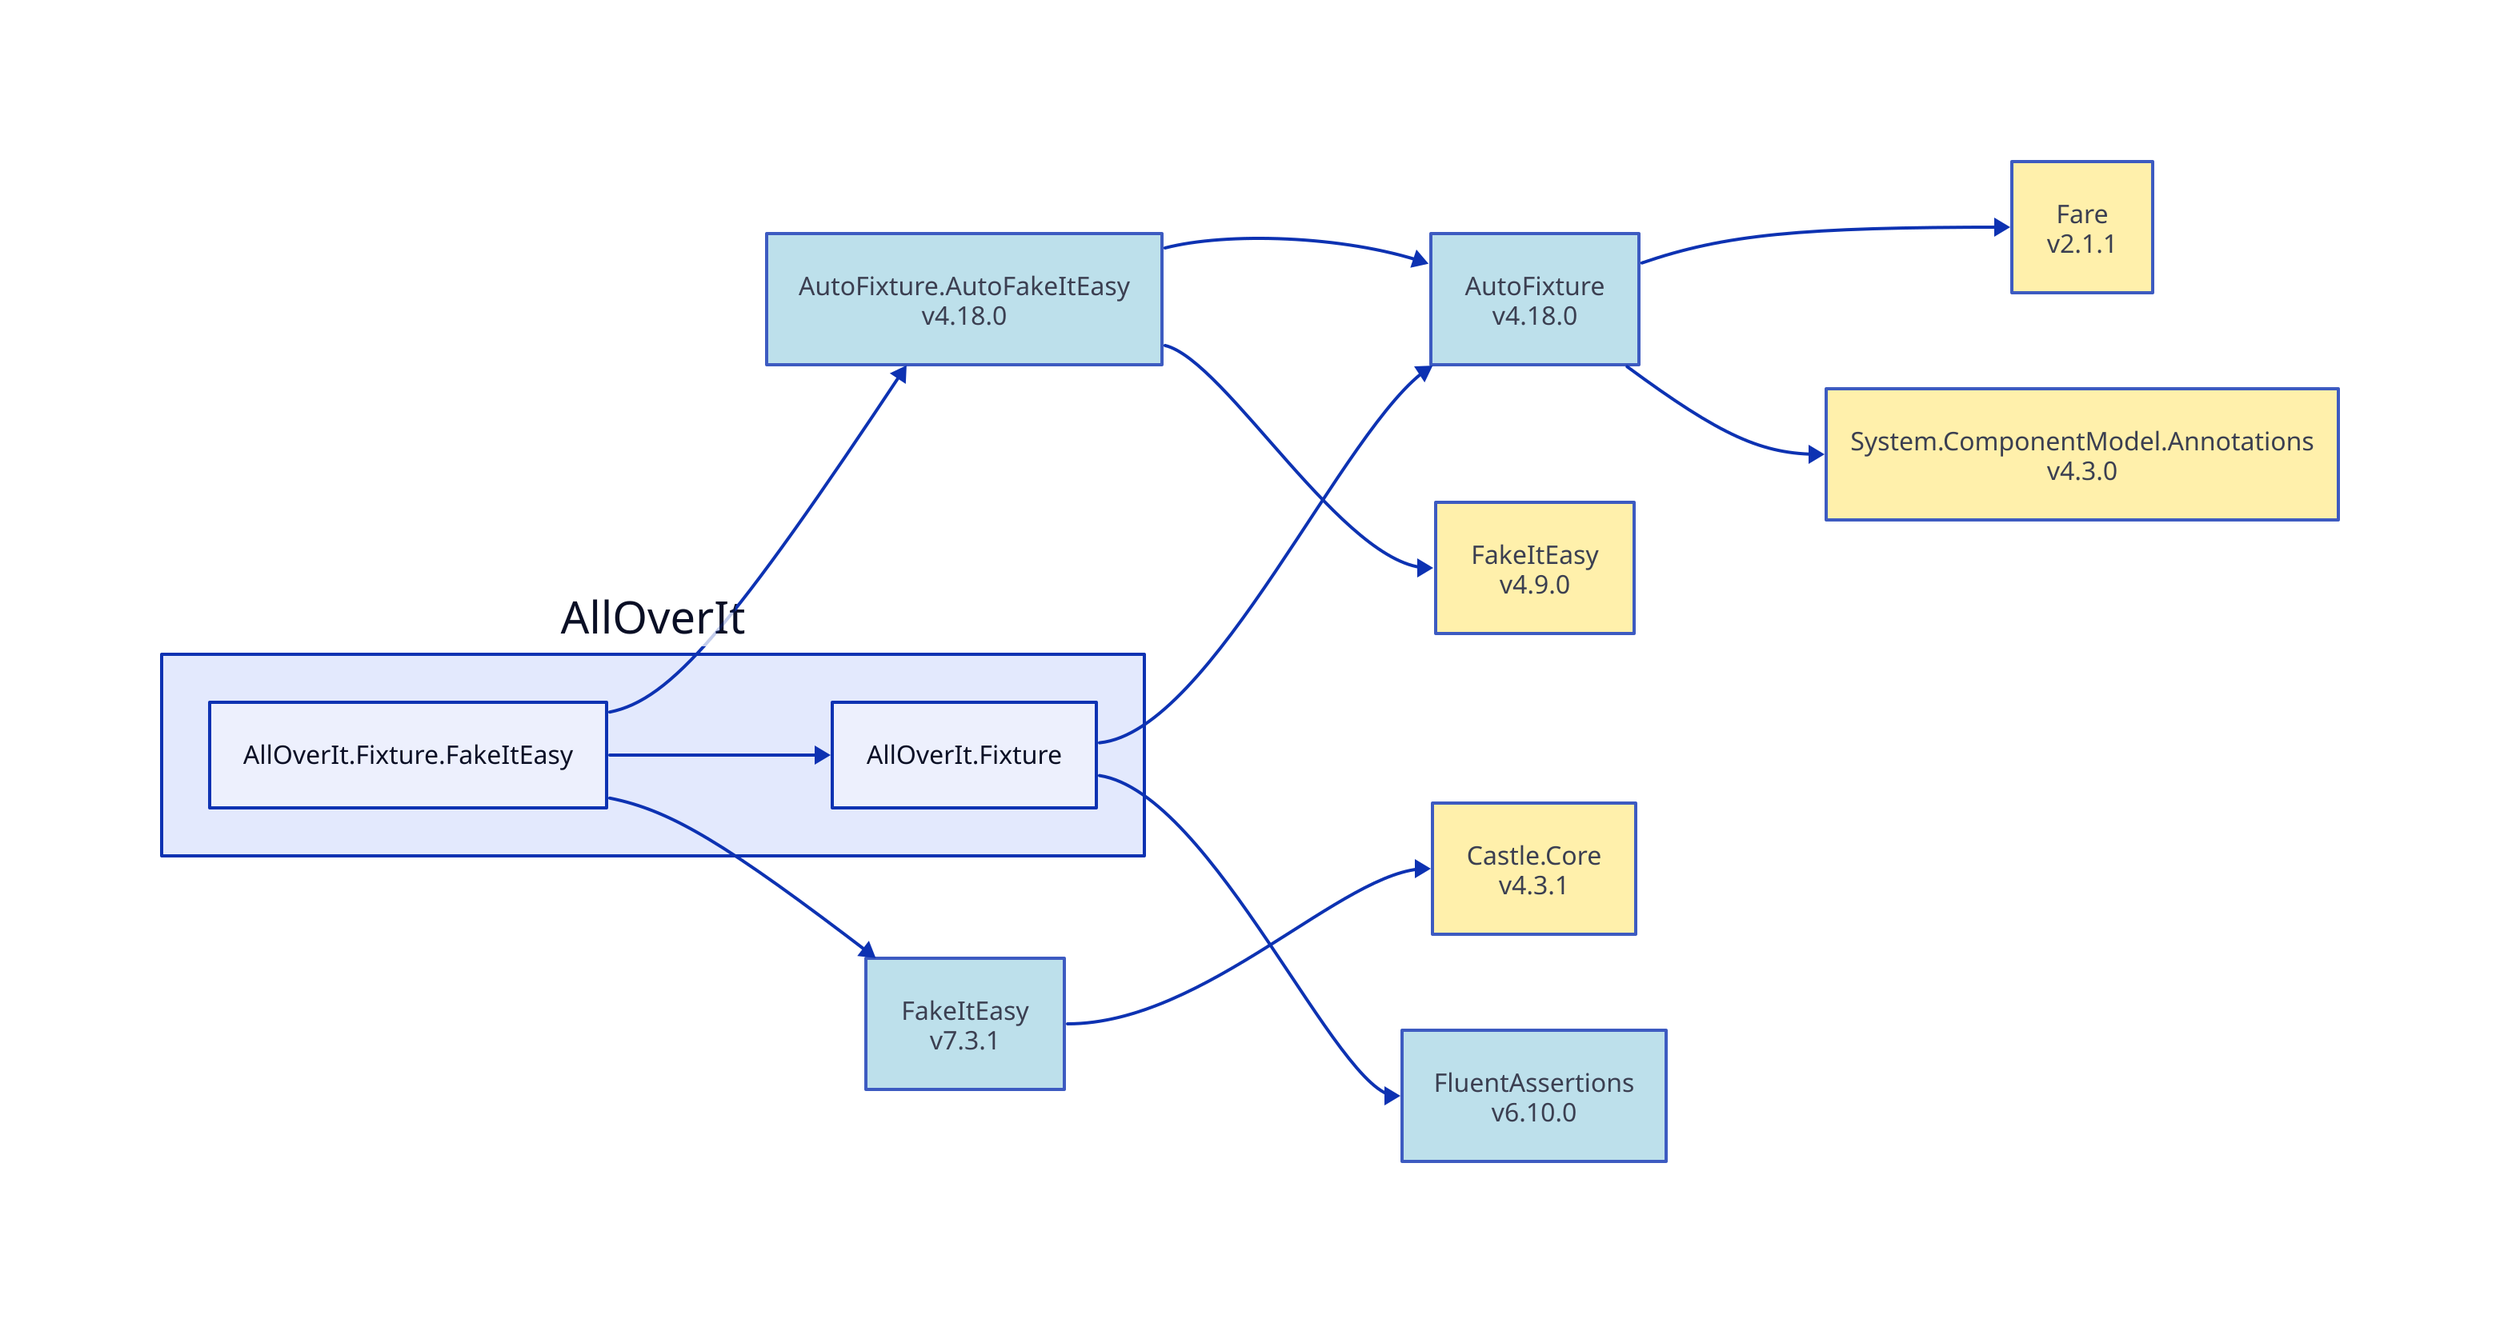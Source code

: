 direction: right

aoi: AllOverIt
aoi.alloverit-fixture-fakeiteasy: AllOverIt.Fixture.FakeItEasy
autofixture-autofakeiteasy_4-18-0: AutoFixture.AutoFakeItEasy\nv4.18.0
autofixture-autofakeiteasy_4-18-0.style.fill: "#ADD8E6"
autofixture-autofakeiteasy_4-18-0.style.opacity: 0.8
autofixture_4-18-0: AutoFixture\nv4.18.0
autofixture_4-18-0.style.fill: "#ADD8E6"
autofixture_4-18-0.style.opacity: 0.8
autofixture_4-18-0 <- autofixture-autofakeiteasy_4-18-0
fakeiteasy_4-9-0: FakeItEasy\nv4.9.0
fakeiteasy_4-9-0.style.fill: "#FFEC96"
fakeiteasy_4-9-0.style.opacity: 0.8
fakeiteasy_4-9-0 <- autofixture-autofakeiteasy_4-18-0
autofixture-autofakeiteasy_4-18-0 <- aoi.alloverit-fixture-fakeiteasy
fakeiteasy_7-3-1: FakeItEasy\nv7.3.1
fakeiteasy_7-3-1.style.fill: "#ADD8E6"
fakeiteasy_7-3-1.style.opacity: 0.8
castle-core_4-3-1: Castle.Core\nv4.3.1
castle-core_4-3-1.style.fill: "#FFEC96"
castle-core_4-3-1.style.opacity: 0.8
castle-core_4-3-1 <- fakeiteasy_7-3-1
fakeiteasy_7-3-1 <- aoi.alloverit-fixture-fakeiteasy
aoi.alloverit-fixture: AllOverIt.Fixture
fare_2-1-1: Fare\nv2.1.1
fare_2-1-1.style.fill: "#FFEC96"
fare_2-1-1.style.opacity: 0.8
fare_2-1-1 <- autofixture_4-18-0
system-componentmodel-annotations_4-3-0: System.ComponentModel.Annotations\nv4.3.0
system-componentmodel-annotations_4-3-0.style.fill: "#FFEC96"
system-componentmodel-annotations_4-3-0.style.opacity: 0.8
system-componentmodel-annotations_4-3-0 <- autofixture_4-18-0
autofixture_4-18-0 <- aoi.alloverit-fixture
fluentassertions_6-10-0: FluentAssertions\nv6.10.0
fluentassertions_6-10-0.style.fill: "#ADD8E6"
fluentassertions_6-10-0.style.opacity: 0.8
fluentassertions_6-10-0 <- aoi.alloverit-fixture
aoi.alloverit-fixture <- aoi.alloverit-fixture-fakeiteasy
